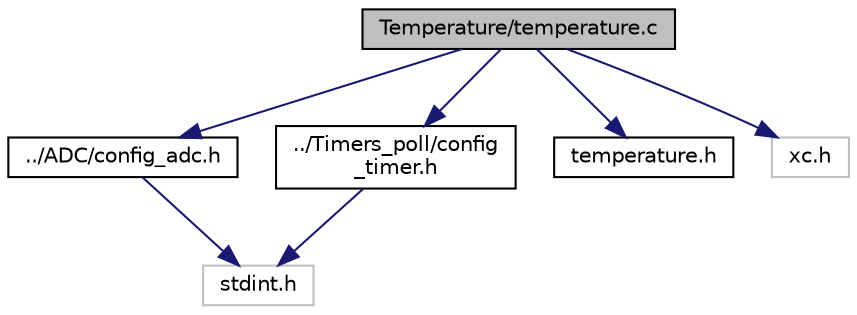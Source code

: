 digraph "Temperature/temperature.c"
{
  edge [fontname="Helvetica",fontsize="10",labelfontname="Helvetica",labelfontsize="10"];
  node [fontname="Helvetica",fontsize="10",shape=record];
  Node0 [label="Temperature/temperature.c",height=0.2,width=0.4,color="black", fillcolor="grey75", style="filled", fontcolor="black"];
  Node0 -> Node1 [color="midnightblue",fontsize="10",style="solid",fontname="Helvetica"];
  Node1 [label="../ADC/config_adc.h",height=0.2,width=0.4,color="black", fillcolor="white", style="filled",URL="$config__adc_8h.html"];
  Node1 -> Node2 [color="midnightblue",fontsize="10",style="solid",fontname="Helvetica"];
  Node2 [label="stdint.h",height=0.2,width=0.4,color="grey75", fillcolor="white", style="filled"];
  Node0 -> Node3 [color="midnightblue",fontsize="10",style="solid",fontname="Helvetica"];
  Node3 [label="../Timers_poll/config\l_timer.h",height=0.2,width=0.4,color="black", fillcolor="white", style="filled",URL="$Timers__poll_2config__timer_8h.html"];
  Node3 -> Node2 [color="midnightblue",fontsize="10",style="solid",fontname="Helvetica"];
  Node0 -> Node4 [color="midnightblue",fontsize="10",style="solid",fontname="Helvetica"];
  Node4 [label="temperature.h",height=0.2,width=0.4,color="black", fillcolor="white", style="filled",URL="$temperature_8h.html"];
  Node0 -> Node5 [color="midnightblue",fontsize="10",style="solid",fontname="Helvetica"];
  Node5 [label="xc.h",height=0.2,width=0.4,color="grey75", fillcolor="white", style="filled"];
}
